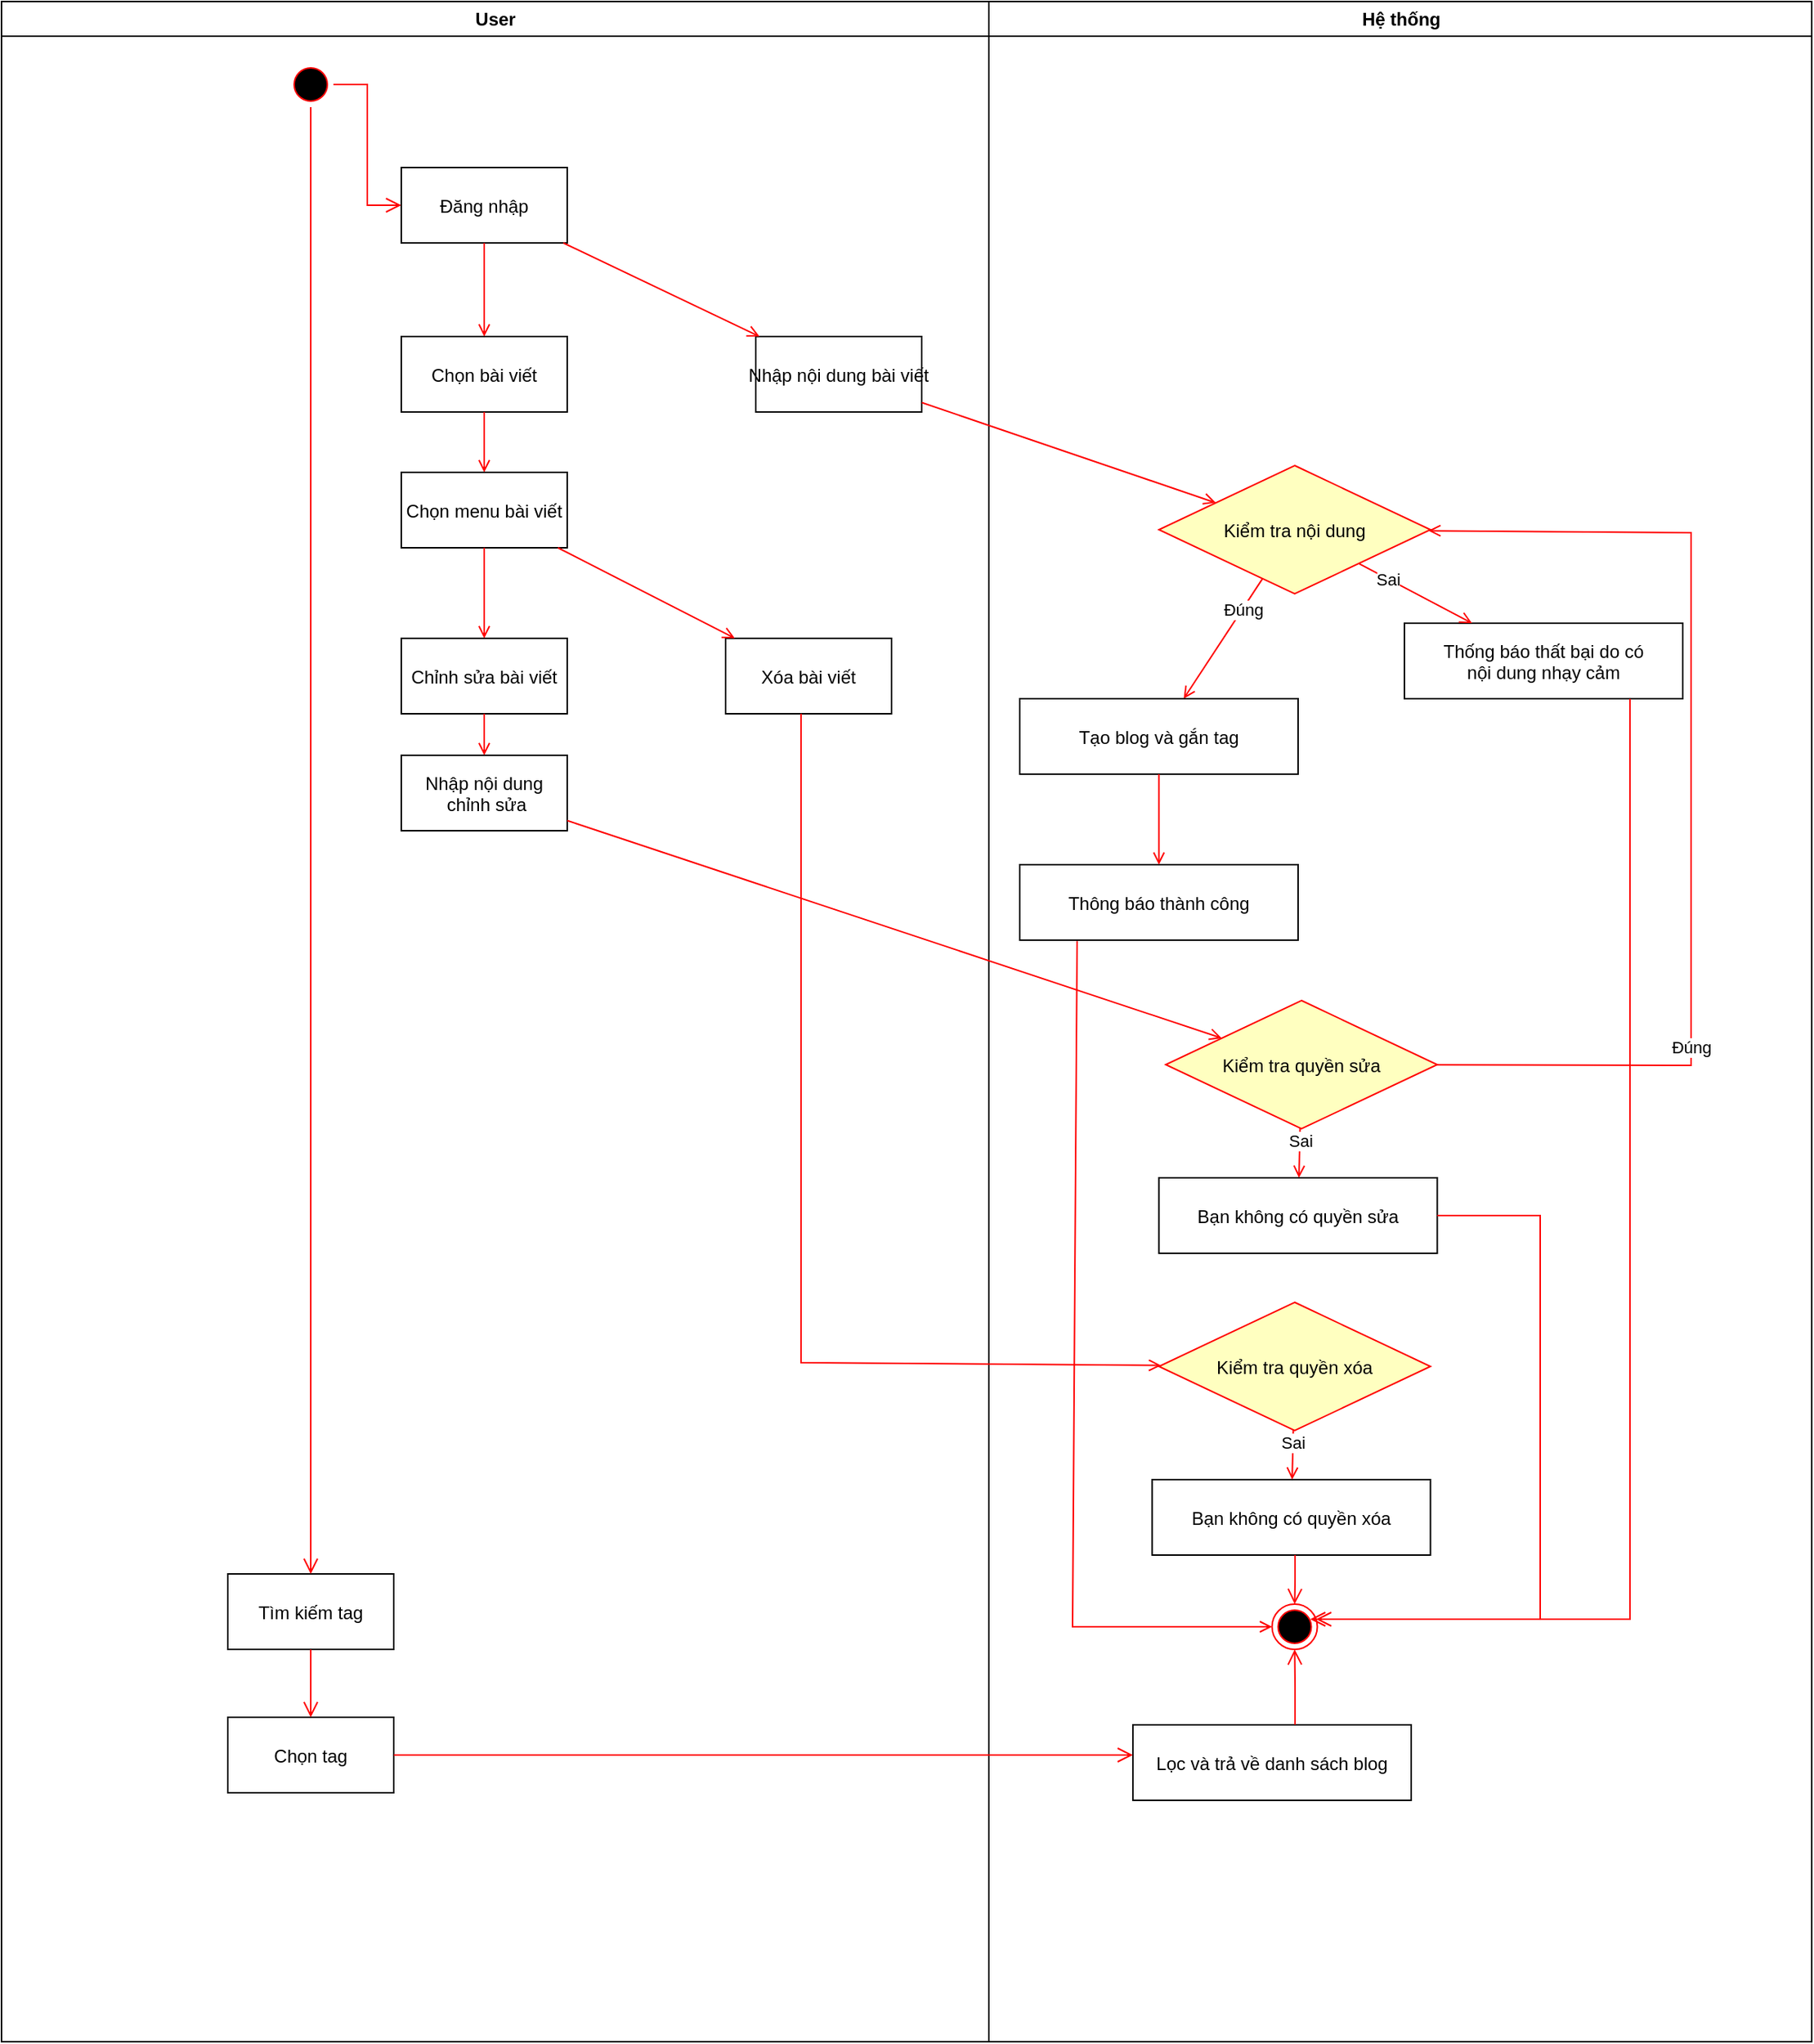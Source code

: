 <mxfile version="24.7.17">
  <diagram name="Page-1" id="HnpZUGuaxoBwDZ29-cJ9">
    <mxGraphModel dx="1518" dy="662" grid="1" gridSize="10" guides="1" tooltips="1" connect="1" arrows="1" fold="1" page="1" pageScale="1" pageWidth="850" pageHeight="1100" math="0" shadow="0">
      <root>
        <mxCell id="0" />
        <mxCell id="1" parent="0" />
        <mxCell id="oZfX0HAokzO_6hSReje8-1" value="User" style="swimlane;whiteSpace=wrap" vertex="1" parent="1">
          <mxGeometry x="70" y="128" width="654.5" height="1352" as="geometry" />
        </mxCell>
        <mxCell id="oZfX0HAokzO_6hSReje8-2" value="" style="ellipse;shape=startState;fillColor=#000000;strokeColor=#ff0000;" vertex="1" parent="oZfX0HAokzO_6hSReje8-1">
          <mxGeometry x="190" y="40" width="30" height="30" as="geometry" />
        </mxCell>
        <mxCell id="oZfX0HAokzO_6hSReje8-3" value="" style="edgeStyle=elbowEdgeStyle;elbow=horizontal;verticalAlign=bottom;endArrow=open;endSize=8;strokeColor=#FF0000;endFill=1;rounded=0" edge="1" parent="oZfX0HAokzO_6hSReje8-1" source="oZfX0HAokzO_6hSReje8-2" target="oZfX0HAokzO_6hSReje8-4">
          <mxGeometry x="100" y="40" as="geometry">
            <mxPoint x="115" y="110" as="targetPoint" />
          </mxGeometry>
        </mxCell>
        <mxCell id="oZfX0HAokzO_6hSReje8-4" value="Đăng nhập" style="" vertex="1" parent="oZfX0HAokzO_6hSReje8-1">
          <mxGeometry x="265" y="110" width="110" height="50" as="geometry" />
        </mxCell>
        <mxCell id="oZfX0HAokzO_6hSReje8-5" value="Nhập nội dung bài viết" style="" vertex="1" parent="oZfX0HAokzO_6hSReje8-1">
          <mxGeometry x="500" y="222" width="110" height="50" as="geometry" />
        </mxCell>
        <mxCell id="oZfX0HAokzO_6hSReje8-6" value="" style="endArrow=open;strokeColor=#FF0000;endFill=1;rounded=0" edge="1" parent="oZfX0HAokzO_6hSReje8-1" source="oZfX0HAokzO_6hSReje8-4" target="oZfX0HAokzO_6hSReje8-5">
          <mxGeometry relative="1" as="geometry" />
        </mxCell>
        <mxCell id="oZfX0HAokzO_6hSReje8-44" value="Tìm kiếm tag" style="" vertex="1" parent="oZfX0HAokzO_6hSReje8-1">
          <mxGeometry x="150" y="1042" width="110" height="50" as="geometry" />
        </mxCell>
        <mxCell id="oZfX0HAokzO_6hSReje8-45" value="" style="edgeStyle=elbowEdgeStyle;elbow=horizontal;verticalAlign=bottom;endArrow=open;endSize=8;strokeColor=#FF0000;endFill=1;rounded=0" edge="1" parent="oZfX0HAokzO_6hSReje8-1" source="oZfX0HAokzO_6hSReje8-2" target="oZfX0HAokzO_6hSReje8-44">
          <mxGeometry x="-50" y="-88" as="geometry">
            <mxPoint x="275" y="145" as="targetPoint" />
            <mxPoint x="230" y="65" as="sourcePoint" />
          </mxGeometry>
        </mxCell>
        <mxCell id="oZfX0HAokzO_6hSReje8-46" value="Chọn tag" style="" vertex="1" parent="oZfX0HAokzO_6hSReje8-1">
          <mxGeometry x="150" y="1137" width="110" height="50" as="geometry" />
        </mxCell>
        <mxCell id="oZfX0HAokzO_6hSReje8-47" value="" style="edgeStyle=elbowEdgeStyle;elbow=horizontal;verticalAlign=bottom;endArrow=open;endSize=8;strokeColor=#FF0000;endFill=1;rounded=0" edge="1" parent="oZfX0HAokzO_6hSReje8-1" source="oZfX0HAokzO_6hSReje8-44" target="oZfX0HAokzO_6hSReje8-46">
          <mxGeometry x="-200" y="-216" as="geometry">
            <mxPoint x="200" y="147" as="targetPoint" />
            <mxPoint x="205" y="1142" as="sourcePoint" />
            <Array as="points">
              <mxPoint x="200" y="1162" />
            </Array>
          </mxGeometry>
        </mxCell>
        <mxCell id="oZfX0HAokzO_6hSReje8-48" value="Chọn bài viết" style="" vertex="1" parent="oZfX0HAokzO_6hSReje8-1">
          <mxGeometry x="265" y="222" width="110" height="50" as="geometry" />
        </mxCell>
        <mxCell id="oZfX0HAokzO_6hSReje8-49" value="" style="endArrow=open;strokeColor=#FF0000;endFill=1;rounded=0" edge="1" parent="oZfX0HAokzO_6hSReje8-1" source="oZfX0HAokzO_6hSReje8-4" target="oZfX0HAokzO_6hSReje8-48">
          <mxGeometry relative="1" as="geometry">
            <mxPoint x="385" y="168" as="sourcePoint" />
            <mxPoint x="520" y="224" as="targetPoint" />
          </mxGeometry>
        </mxCell>
        <mxCell id="oZfX0HAokzO_6hSReje8-50" value="Chọn menu bài viết" style="" vertex="1" parent="oZfX0HAokzO_6hSReje8-1">
          <mxGeometry x="265" y="312" width="110" height="50" as="geometry" />
        </mxCell>
        <mxCell id="oZfX0HAokzO_6hSReje8-51" value="" style="endArrow=open;strokeColor=#FF0000;endFill=1;rounded=0" edge="1" parent="oZfX0HAokzO_6hSReje8-1" source="oZfX0HAokzO_6hSReje8-48" target="oZfX0HAokzO_6hSReje8-50">
          <mxGeometry relative="1" as="geometry">
            <mxPoint x="330" y="170" as="sourcePoint" />
            <mxPoint x="330" y="232" as="targetPoint" />
          </mxGeometry>
        </mxCell>
        <mxCell id="oZfX0HAokzO_6hSReje8-53" value="Xóa bài viết" style="" vertex="1" parent="oZfX0HAokzO_6hSReje8-1">
          <mxGeometry x="480" y="422" width="110" height="50" as="geometry" />
        </mxCell>
        <mxCell id="oZfX0HAokzO_6hSReje8-52" value="Chỉnh sửa bài viết" style="" vertex="1" parent="oZfX0HAokzO_6hSReje8-1">
          <mxGeometry x="265" y="422" width="110" height="50" as="geometry" />
        </mxCell>
        <mxCell id="oZfX0HAokzO_6hSReje8-54" value="" style="endArrow=open;strokeColor=#FF0000;endFill=1;rounded=0" edge="1" parent="oZfX0HAokzO_6hSReje8-1" source="oZfX0HAokzO_6hSReje8-50" target="oZfX0HAokzO_6hSReje8-52">
          <mxGeometry relative="1" as="geometry">
            <mxPoint x="330" y="282" as="sourcePoint" />
            <mxPoint x="330" y="322" as="targetPoint" />
          </mxGeometry>
        </mxCell>
        <mxCell id="oZfX0HAokzO_6hSReje8-55" value="" style="endArrow=open;strokeColor=#FF0000;endFill=1;rounded=0" edge="1" parent="oZfX0HAokzO_6hSReje8-1" source="oZfX0HAokzO_6hSReje8-50" target="oZfX0HAokzO_6hSReje8-53">
          <mxGeometry relative="1" as="geometry">
            <mxPoint x="340" y="292" as="sourcePoint" />
            <mxPoint x="340" y="332" as="targetPoint" />
          </mxGeometry>
        </mxCell>
        <mxCell id="oZfX0HAokzO_6hSReje8-65" value="Nhập nội dung&#xa; chỉnh sửa" style="" vertex="1" parent="oZfX0HAokzO_6hSReje8-1">
          <mxGeometry x="265" y="499.5" width="110" height="50" as="geometry" />
        </mxCell>
        <mxCell id="oZfX0HAokzO_6hSReje8-64" value="" style="endArrow=open;strokeColor=#FF0000;endFill=1;rounded=0" edge="1" parent="oZfX0HAokzO_6hSReje8-1" source="oZfX0HAokzO_6hSReje8-52" target="oZfX0HAokzO_6hSReje8-65">
          <mxGeometry relative="1" as="geometry">
            <mxPoint x="349" y="372" as="sourcePoint" />
            <mxPoint x="396" y="432" as="targetPoint" />
          </mxGeometry>
        </mxCell>
        <mxCell id="oZfX0HAokzO_6hSReje8-15" value="Hệ thống" style="swimlane;whiteSpace=wrap" vertex="1" parent="1">
          <mxGeometry x="724.5" y="128" width="545.5" height="1352" as="geometry" />
        </mxCell>
        <mxCell id="oZfX0HAokzO_6hSReje8-18" value="Kiểm tra nội dung" style="rhombus;fillColor=#ffffc0;strokeColor=#ff0000;" vertex="1" parent="oZfX0HAokzO_6hSReje8-15">
          <mxGeometry x="112.75" y="307.5" width="180" height="85" as="geometry" />
        </mxCell>
        <mxCell id="oZfX0HAokzO_6hSReje8-22" value="" style="ellipse;shape=endState;fillColor=#000000;strokeColor=#ff0000" vertex="1" parent="oZfX0HAokzO_6hSReje8-15">
          <mxGeometry x="187.75" y="1062" width="30" height="30" as="geometry" />
        </mxCell>
        <mxCell id="oZfX0HAokzO_6hSReje8-26" value="Thông báo thành công" style="" vertex="1" parent="oZfX0HAokzO_6hSReje8-15">
          <mxGeometry x="20.5" y="572" width="184.5" height="50" as="geometry" />
        </mxCell>
        <mxCell id="oZfX0HAokzO_6hSReje8-28" value="Kiểm tra quyền sửa" style="rhombus;fillColor=#ffffc0;strokeColor=#ff0000;" vertex="1" parent="oZfX0HAokzO_6hSReje8-15">
          <mxGeometry x="117.25" y="662" width="180" height="85" as="geometry" />
        </mxCell>
        <mxCell id="oZfX0HAokzO_6hSReje8-31" value="" style="endArrow=open;strokeColor=#FF0000;endFill=1;rounded=0;" edge="1" parent="oZfX0HAokzO_6hSReje8-15" source="oZfX0HAokzO_6hSReje8-28" target="oZfX0HAokzO_6hSReje8-18">
          <mxGeometry relative="1" as="geometry">
            <mxPoint x="289" y="465" as="sourcePoint" />
            <mxPoint x="-384.5" y="842" as="targetPoint" />
            <Array as="points">
              <mxPoint x="465.5" y="705" />
              <mxPoint x="465.5" y="352" />
            </Array>
          </mxGeometry>
        </mxCell>
        <mxCell id="oZfX0HAokzO_6hSReje8-32" value="Đúng" style="edgeLabel;html=1;align=center;verticalAlign=middle;resizable=0;points=[];" vertex="1" connectable="0" parent="oZfX0HAokzO_6hSReje8-31">
          <mxGeometry x="-0.481" relative="1" as="geometry">
            <mxPoint as="offset" />
          </mxGeometry>
        </mxCell>
        <mxCell id="oZfX0HAokzO_6hSReje8-56" value="" style="endArrow=open;strokeColor=#FF0000;endFill=1;rounded=0;" edge="1" parent="oZfX0HAokzO_6hSReje8-15" source="oZfX0HAokzO_6hSReje8-18" target="oZfX0HAokzO_6hSReje8-89">
          <mxGeometry relative="1" as="geometry">
            <mxPoint x="199" y="767" as="sourcePoint" />
            <mxPoint x="200" y="822" as="targetPoint" />
            <Array as="points" />
          </mxGeometry>
        </mxCell>
        <mxCell id="oZfX0HAokzO_6hSReje8-57" value="Đúng" style="edgeLabel;html=1;align=center;verticalAlign=middle;resizable=0;points=[];" vertex="1" connectable="0" parent="oZfX0HAokzO_6hSReje8-56">
          <mxGeometry x="-0.481" relative="1" as="geometry">
            <mxPoint as="offset" />
          </mxGeometry>
        </mxCell>
        <mxCell id="oZfX0HAokzO_6hSReje8-58" value="Thống báo thất bại do có &#xa;nội dung nhạy cảm" style="" vertex="1" parent="oZfX0HAokzO_6hSReje8-15">
          <mxGeometry x="275.5" y="412" width="184.5" height="50" as="geometry" />
        </mxCell>
        <mxCell id="oZfX0HAokzO_6hSReje8-60" value="" style="endArrow=open;strokeColor=#FF0000;endFill=1;rounded=0;" edge="1" parent="oZfX0HAokzO_6hSReje8-15" source="oZfX0HAokzO_6hSReje8-18" target="oZfX0HAokzO_6hSReje8-58">
          <mxGeometry relative="1" as="geometry">
            <mxPoint x="194" y="394" as="sourcePoint" />
            <mxPoint x="136" y="502" as="targetPoint" />
            <Array as="points" />
          </mxGeometry>
        </mxCell>
        <mxCell id="oZfX0HAokzO_6hSReje8-61" value="Sai" style="edgeLabel;html=1;align=center;verticalAlign=middle;resizable=0;points=[];" vertex="1" connectable="0" parent="oZfX0HAokzO_6hSReje8-60">
          <mxGeometry x="-0.481" relative="1" as="geometry">
            <mxPoint as="offset" />
          </mxGeometry>
        </mxCell>
        <mxCell id="oZfX0HAokzO_6hSReje8-70" value="Bạn không có quyền sửa" style="" vertex="1" parent="oZfX0HAokzO_6hSReje8-15">
          <mxGeometry x="112.75" y="779.5" width="184.5" height="50" as="geometry" />
        </mxCell>
        <mxCell id="oZfX0HAokzO_6hSReje8-68" value="" style="endArrow=open;strokeColor=#FF0000;endFill=1;rounded=0;" edge="1" parent="oZfX0HAokzO_6hSReje8-15" source="oZfX0HAokzO_6hSReje8-28" target="oZfX0HAokzO_6hSReje8-70">
          <mxGeometry relative="1" as="geometry">
            <mxPoint x="232" y="394" as="sourcePoint" />
            <mxPoint x="293" y="502" as="targetPoint" />
            <Array as="points" />
          </mxGeometry>
        </mxCell>
        <mxCell id="oZfX0HAokzO_6hSReje8-69" value="Sai" style="edgeLabel;html=1;align=center;verticalAlign=middle;resizable=0;points=[];" vertex="1" connectable="0" parent="oZfX0HAokzO_6hSReje8-68">
          <mxGeometry x="-0.481" relative="1" as="geometry">
            <mxPoint as="offset" />
          </mxGeometry>
        </mxCell>
        <mxCell id="oZfX0HAokzO_6hSReje8-71" value="" style="endArrow=open;strokeColor=#FF0000;endFill=1;rounded=0;exitX=0.206;exitY=1.012;exitDx=0;exitDy=0;exitPerimeter=0;" edge="1" parent="oZfX0HAokzO_6hSReje8-15" source="oZfX0HAokzO_6hSReje8-26" target="oZfX0HAokzO_6hSReje8-22">
          <mxGeometry relative="1" as="geometry">
            <mxPoint x="-184.5" y="717" as="sourcePoint" />
            <mxPoint x="128.5" y="715" as="targetPoint" />
            <Array as="points">
              <mxPoint x="55.5" y="1077" />
            </Array>
          </mxGeometry>
        </mxCell>
        <mxCell id="oZfX0HAokzO_6hSReje8-75" value="Kiểm tra quyền xóa" style="rhombus;fillColor=#ffffc0;strokeColor=#ff0000;" vertex="1" parent="oZfX0HAokzO_6hSReje8-15">
          <mxGeometry x="112.75" y="862" width="180" height="85" as="geometry" />
        </mxCell>
        <mxCell id="oZfX0HAokzO_6hSReje8-76" value="Bạn không có quyền xóa" style="" vertex="1" parent="oZfX0HAokzO_6hSReje8-15">
          <mxGeometry x="108.25" y="979.5" width="184.5" height="50" as="geometry" />
        </mxCell>
        <mxCell id="oZfX0HAokzO_6hSReje8-77" value="" style="endArrow=open;strokeColor=#FF0000;endFill=1;rounded=0;" edge="1" parent="oZfX0HAokzO_6hSReje8-15" source="oZfX0HAokzO_6hSReje8-75" target="oZfX0HAokzO_6hSReje8-76">
          <mxGeometry relative="1" as="geometry">
            <mxPoint x="227.5" y="594" as="sourcePoint" />
            <mxPoint x="288.5" y="702" as="targetPoint" />
            <Array as="points" />
          </mxGeometry>
        </mxCell>
        <mxCell id="oZfX0HAokzO_6hSReje8-78" value="Sai" style="edgeLabel;html=1;align=center;verticalAlign=middle;resizable=0;points=[];" vertex="1" connectable="0" parent="oZfX0HAokzO_6hSReje8-77">
          <mxGeometry x="-0.481" relative="1" as="geometry">
            <mxPoint as="offset" />
          </mxGeometry>
        </mxCell>
        <mxCell id="oZfX0HAokzO_6hSReje8-80" value="" style="edgeStyle=elbowEdgeStyle;elbow=horizontal;verticalAlign=bottom;endArrow=open;endSize=8;strokeColor=#FF0000;endFill=1;rounded=0" edge="1" parent="oZfX0HAokzO_6hSReje8-15" source="oZfX0HAokzO_6hSReje8-76" target="oZfX0HAokzO_6hSReje8-22">
          <mxGeometry x="-924.5" y="-344" as="geometry">
            <mxPoint x="-559.5" y="467" as="targetPoint" />
            <mxPoint x="-559.5" y="422" as="sourcePoint" />
          </mxGeometry>
        </mxCell>
        <mxCell id="oZfX0HAokzO_6hSReje8-83" value="Lọc và trả về danh sách blog" style="" vertex="1" parent="oZfX0HAokzO_6hSReje8-15">
          <mxGeometry x="95.5" y="1142" width="184.5" height="50" as="geometry" />
        </mxCell>
        <mxCell id="oZfX0HAokzO_6hSReje8-87" value="" style="edgeStyle=elbowEdgeStyle;elbow=horizontal;verticalAlign=bottom;endArrow=open;endSize=8;strokeColor=#FF0000;endFill=1;rounded=0" edge="1" parent="oZfX0HAokzO_6hSReje8-15" source="oZfX0HAokzO_6hSReje8-83" target="oZfX0HAokzO_6hSReje8-22">
          <mxGeometry x="-924.5" y="-344" as="geometry">
            <mxPoint x="105.5" y="1172" as="targetPoint" />
            <mxPoint x="-384.5" y="1172" as="sourcePoint" />
            <Array as="points" />
          </mxGeometry>
        </mxCell>
        <mxCell id="oZfX0HAokzO_6hSReje8-89" value="Tạo blog và gắn tag" style="" vertex="1" parent="oZfX0HAokzO_6hSReje8-15">
          <mxGeometry x="20.5" y="462" width="184.5" height="50" as="geometry" />
        </mxCell>
        <mxCell id="oZfX0HAokzO_6hSReje8-91" value="" style="endArrow=open;strokeColor=#FF0000;endFill=1;rounded=0" edge="1" parent="oZfX0HAokzO_6hSReje8-15" source="oZfX0HAokzO_6hSReje8-89" target="oZfX0HAokzO_6hSReje8-26">
          <mxGeometry relative="1" as="geometry">
            <mxPoint x="-275.5" y="372" as="sourcePoint" />
            <mxPoint x="-158.5" y="432" as="targetPoint" />
          </mxGeometry>
        </mxCell>
        <mxCell id="oZfX0HAokzO_6hSReje8-94" value="" style="edgeStyle=elbowEdgeStyle;elbow=horizontal;verticalAlign=bottom;endArrow=open;endSize=8;strokeColor=#FF0000;endFill=1;rounded=0" edge="1" parent="oZfX0HAokzO_6hSReje8-15" source="oZfX0HAokzO_6hSReje8-58" target="oZfX0HAokzO_6hSReje8-22">
          <mxGeometry x="-924.5" y="-344" as="geometry">
            <mxPoint x="115.5" y="1182" as="targetPoint" />
            <mxPoint x="-374.5" y="1182" as="sourcePoint" />
            <Array as="points">
              <mxPoint x="425" y="1072" />
            </Array>
          </mxGeometry>
        </mxCell>
        <mxCell id="oZfX0HAokzO_6hSReje8-79" value="" style="endArrow=open;strokeColor=#FF0000;endFill=1;rounded=0" edge="1" parent="1" target="oZfX0HAokzO_6hSReje8-75">
          <mxGeometry relative="1" as="geometry">
            <mxPoint x="600" y="600" as="sourcePoint" />
            <mxPoint x="485" y="820" as="targetPoint" />
            <Array as="points">
              <mxPoint x="600" y="1030" />
            </Array>
          </mxGeometry>
        </mxCell>
        <mxCell id="oZfX0HAokzO_6hSReje8-81" value="" style="edgeStyle=elbowEdgeStyle;elbow=horizontal;verticalAlign=bottom;endArrow=open;endSize=8;strokeColor=#FF0000;endFill=1;rounded=0" edge="1" parent="1" source="oZfX0HAokzO_6hSReje8-70">
          <mxGeometry x="-924.5" y="-344" as="geometry">
            <mxPoint x="937.5" y="1200" as="targetPoint" />
            <mxPoint x="937.5" y="1168" as="sourcePoint" />
            <Array as="points">
              <mxPoint x="1090" y="1200" />
            </Array>
          </mxGeometry>
        </mxCell>
        <mxCell id="oZfX0HAokzO_6hSReje8-85" value="" style="edgeStyle=elbowEdgeStyle;elbow=horizontal;verticalAlign=bottom;endArrow=open;endSize=8;strokeColor=#FF0000;endFill=1;rounded=0" edge="1" parent="1" source="oZfX0HAokzO_6hSReje8-46" target="oZfX0HAokzO_6hSReje8-83">
          <mxGeometry x="-200" y="-216" as="geometry">
            <mxPoint x="285" y="1275" as="targetPoint" />
            <mxPoint x="285" y="1230" as="sourcePoint" />
            <Array as="points">
              <mxPoint x="280" y="1300" />
            </Array>
          </mxGeometry>
        </mxCell>
        <mxCell id="oZfX0HAokzO_6hSReje8-8" value="" style="endArrow=open;strokeColor=#FF0000;endFill=1;rounded=0" edge="1" parent="1" source="oZfX0HAokzO_6hSReje8-5" target="oZfX0HAokzO_6hSReje8-18">
          <mxGeometry relative="1" as="geometry">
            <mxPoint x="635" y="453" as="targetPoint" />
          </mxGeometry>
        </mxCell>
        <mxCell id="oZfX0HAokzO_6hSReje8-67" value="" style="endArrow=open;strokeColor=#FF0000;endFill=1;rounded=0;" edge="1" parent="1" source="oZfX0HAokzO_6hSReje8-65" target="oZfX0HAokzO_6hSReje8-28">
          <mxGeometry relative="1" as="geometry">
            <mxPoint x="485" y="610" as="sourcePoint" />
            <mxPoint x="390" y="810" as="targetPoint" />
          </mxGeometry>
        </mxCell>
      </root>
    </mxGraphModel>
  </diagram>
</mxfile>
